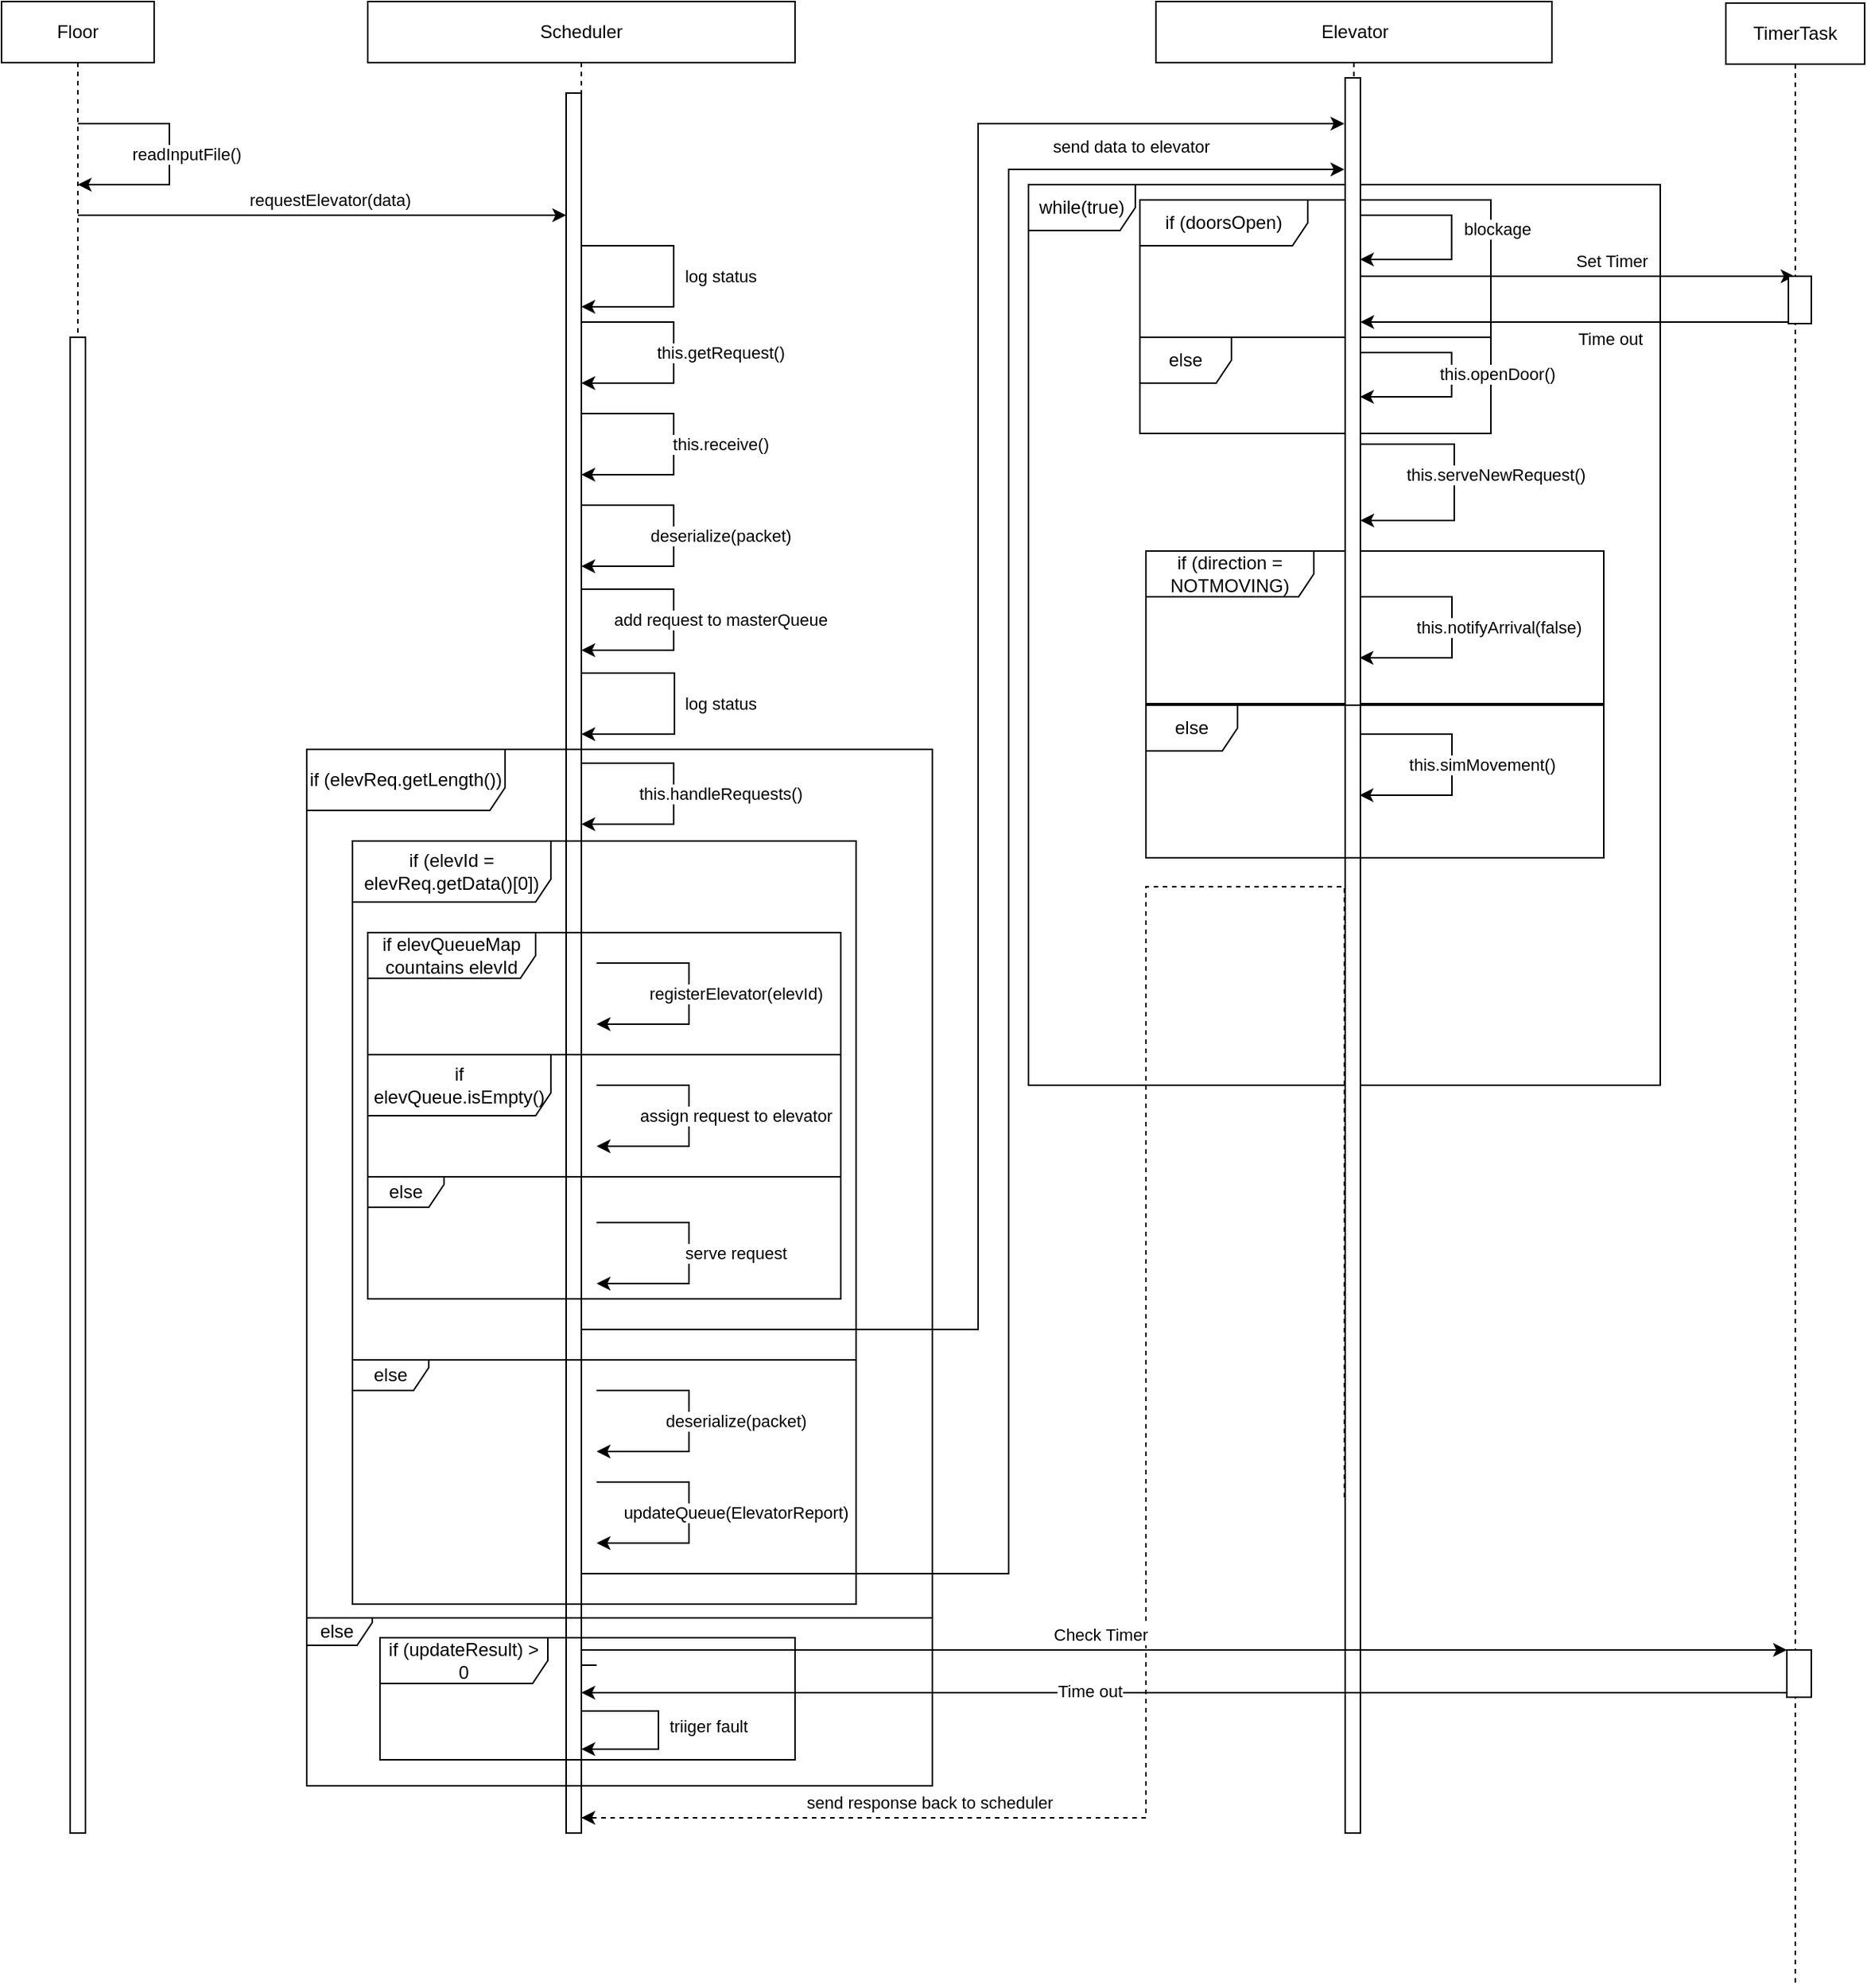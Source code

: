 <mxfile version="17.2.4" type="device"><diagram id="glhVobEu_AhFE7lt4nzv" name="Sequence"><mxGraphModel dx="1261" dy="707" grid="1" gridSize="10" guides="1" tooltips="1" connect="1" arrows="1" fold="1" page="1" pageScale="1" pageWidth="1100" pageHeight="850" math="0" shadow="0"><root><mxCell id="0"/><mxCell id="1" parent="0"/><mxCell id="Rs32E3RFFZJ_UyLptljR-38" value="while(true)" style="shape=umlFrame;whiteSpace=wrap;html=1;width=70;height=30;" parent="1" vertex="1"><mxGeometry x="863" y="160" width="414" height="590" as="geometry"/></mxCell><mxCell id="9pSTKJTpzrtBxzHflIN7-1" value="Floor" style="shape=umlLifeline;perimeter=lifelinePerimeter;whiteSpace=wrap;html=1;container=1;collapsible=0;recursiveResize=0;outlineConnect=0;" parent="1" vertex="1"><mxGeometry x="190" y="40" width="100" height="810" as="geometry"/></mxCell><mxCell id="9pSTKJTpzrtBxzHflIN7-2" value="Scheduler" style="shape=umlLifeline;perimeter=lifelinePerimeter;whiteSpace=wrap;html=1;container=1;collapsible=0;recursiveResize=0;outlineConnect=0;fontStyle=0" parent="1" vertex="1"><mxGeometry x="430" y="40" width="280" height="1200" as="geometry"/></mxCell><mxCell id="9pSTKJTpzrtBxzHflIN7-41" value="" style="html=1;points=[];perimeter=orthogonalPerimeter;" parent="9pSTKJTpzrtBxzHflIN7-2" vertex="1"><mxGeometry x="130" y="60" width="10" height="1140" as="geometry"/></mxCell><mxCell id="Rs32E3RFFZJ_UyLptljR-9" value="" style="endArrow=classic;html=1;rounded=0;edgeStyle=orthogonalEdgeStyle;" parent="9pSTKJTpzrtBxzHflIN7-2" edge="1"><mxGeometry width="50" height="50" relative="1" as="geometry"><mxPoint x="140" y="270" as="sourcePoint"/><mxPoint x="140" y="310" as="targetPoint"/><Array as="points"><mxPoint x="200.5" y="270"/><mxPoint x="200.5" y="310"/></Array></mxGeometry></mxCell><mxCell id="Rs32E3RFFZJ_UyLptljR-10" value="this.receive()" style="edgeLabel;html=1;align=center;verticalAlign=middle;resizable=0;points=[];" parent="Rs32E3RFFZJ_UyLptljR-9" vertex="1" connectable="0"><mxGeometry x="-0.261" y="1" relative="1" as="geometry"><mxPoint x="31" y="21" as="offset"/></mxGeometry></mxCell><mxCell id="Rs32E3RFFZJ_UyLptljR-11" value="" style="endArrow=classic;html=1;rounded=0;edgeStyle=orthogonalEdgeStyle;" parent="9pSTKJTpzrtBxzHflIN7-2" edge="1"><mxGeometry width="50" height="50" relative="1" as="geometry"><mxPoint x="140" y="330" as="sourcePoint"/><mxPoint x="140" y="370" as="targetPoint"/><Array as="points"><mxPoint x="200.5" y="330"/><mxPoint x="200.5" y="370"/></Array></mxGeometry></mxCell><mxCell id="Rs32E3RFFZJ_UyLptljR-12" value="deserialize(packet)" style="edgeLabel;html=1;align=center;verticalAlign=middle;resizable=0;points=[];" parent="Rs32E3RFFZJ_UyLptljR-11" vertex="1" connectable="0"><mxGeometry x="-0.261" y="1" relative="1" as="geometry"><mxPoint x="31" y="21" as="offset"/></mxGeometry></mxCell><mxCell id="Rs32E3RFFZJ_UyLptljR-13" value="" style="endArrow=classic;html=1;rounded=0;edgeStyle=orthogonalEdgeStyle;" parent="9pSTKJTpzrtBxzHflIN7-2" edge="1"><mxGeometry width="50" height="50" relative="1" as="geometry"><mxPoint x="140" y="385" as="sourcePoint"/><mxPoint x="140" y="425" as="targetPoint"/><Array as="points"><mxPoint x="200.5" y="385"/><mxPoint x="200.5" y="425"/></Array></mxGeometry></mxCell><mxCell id="Rs32E3RFFZJ_UyLptljR-14" value="add request to masterQueue" style="edgeLabel;html=1;align=center;verticalAlign=middle;resizable=0;points=[];" parent="Rs32E3RFFZJ_UyLptljR-13" vertex="1" connectable="0"><mxGeometry x="-0.261" y="1" relative="1" as="geometry"><mxPoint x="31" y="21" as="offset"/></mxGeometry></mxCell><mxCell id="Rs32E3RFFZJ_UyLptljR-5" value="" style="endArrow=classic;html=1;rounded=0;edgeStyle=orthogonalEdgeStyle;" parent="9pSTKJTpzrtBxzHflIN7-2" edge="1"><mxGeometry width="50" height="50" relative="1" as="geometry"><mxPoint x="140" y="440" as="sourcePoint"/><mxPoint x="140" y="480" as="targetPoint"/><Array as="points"><mxPoint x="201" y="440"/><mxPoint x="201" y="480"/></Array></mxGeometry></mxCell><mxCell id="Rs32E3RFFZJ_UyLptljR-6" value="log status" style="edgeLabel;html=1;align=center;verticalAlign=middle;resizable=0;points=[];" parent="Rs32E3RFFZJ_UyLptljR-5" vertex="1" connectable="0"><mxGeometry x="-0.261" y="1" relative="1" as="geometry"><mxPoint x="31" y="21" as="offset"/></mxGeometry></mxCell><mxCell id="Rs32E3RFFZJ_UyLptljR-7" value="" style="endArrow=classic;html=1;rounded=0;edgeStyle=orthogonalEdgeStyle;" parent="9pSTKJTpzrtBxzHflIN7-2" edge="1"><mxGeometry width="50" height="50" relative="1" as="geometry"><mxPoint x="140" y="499" as="sourcePoint"/><mxPoint x="140" y="539" as="targetPoint"/><Array as="points"><mxPoint x="200.5" y="499"/><mxPoint x="200.5" y="539"/></Array></mxGeometry></mxCell><mxCell id="Rs32E3RFFZJ_UyLptljR-8" value="this.handleRequests()" style="edgeLabel;html=1;align=center;verticalAlign=middle;resizable=0;points=[];" parent="Rs32E3RFFZJ_UyLptljR-7" vertex="1" connectable="0"><mxGeometry x="-0.261" y="1" relative="1" as="geometry"><mxPoint x="31" y="21" as="offset"/></mxGeometry></mxCell><mxCell id="9pSTKJTpzrtBxzHflIN7-3" value="Elevator" style="shape=umlLifeline;perimeter=lifelinePerimeter;whiteSpace=wrap;html=1;container=1;collapsible=0;recursiveResize=0;outlineConnect=0;" parent="1" vertex="1"><mxGeometry x="946.5" y="40" width="259.5" height="1120" as="geometry"/></mxCell><mxCell id="Rs32E3RFFZJ_UyLptljR-39" value="if (doorsOpen)" style="shape=umlFrame;whiteSpace=wrap;html=1;width=110;height=30;" parent="9pSTKJTpzrtBxzHflIN7-3" vertex="1"><mxGeometry x="-10.5" y="130" width="230" height="90" as="geometry"/></mxCell><mxCell id="o2BFH4l-zUWdvhifVAIm-6" value="else" style="shape=umlFrame;whiteSpace=wrap;html=1;width=60;height=30;" parent="9pSTKJTpzrtBxzHflIN7-3" vertex="1"><mxGeometry x="-10.5" y="220" width="230" height="63" as="geometry"/></mxCell><mxCell id="o2BFH4l-zUWdvhifVAIm-16" value="" style="endArrow=classic;html=1;rounded=0;" parent="9pSTKJTpzrtBxzHflIN7-3" edge="1" target="o2BFH4l-zUWdvhifVAIm-1"><mxGeometry width="50" height="50" relative="1" as="geometry"><mxPoint x="153.5" y="180" as="sourcePoint"/><mxPoint x="273.5" y="180" as="targetPoint"/><Array as="points"><mxPoint x="133.5" y="180"/><mxPoint x="223.5" y="180"/></Array></mxGeometry></mxCell><mxCell id="o2BFH4l-zUWdvhifVAIm-17" value="Set Timer" style="edgeLabel;html=1;align=center;verticalAlign=middle;resizable=0;points=[];" parent="o2BFH4l-zUWdvhifVAIm-16" vertex="1" connectable="0"><mxGeometry x="0.027" y="3" relative="1" as="geometry"><mxPoint x="28" y="-7" as="offset"/></mxGeometry></mxCell><mxCell id="9pSTKJTpzrtBxzHflIN7-5" value="" style="endArrow=classic;html=1;rounded=0;" parent="1" source="9pSTKJTpzrtBxzHflIN7-1" edge="1"><mxGeometry width="50" height="50" relative="1" as="geometry"><mxPoint x="580" y="420" as="sourcePoint"/><mxPoint x="560" y="180" as="targetPoint"/><Array as="points"><mxPoint x="390" y="180"/></Array></mxGeometry></mxCell><mxCell id="9pSTKJTpzrtBxzHflIN7-9" value="requestElevator(data)" style="edgeLabel;html=1;align=center;verticalAlign=middle;resizable=0;points=[];" parent="9pSTKJTpzrtBxzHflIN7-5" vertex="1" connectable="0"><mxGeometry x="0.027" y="3" relative="1" as="geometry"><mxPoint y="-7" as="offset"/></mxGeometry></mxCell><mxCell id="9pSTKJTpzrtBxzHflIN7-7" value="" style="endArrow=classic;html=1;rounded=0;edgeStyle=orthogonalEdgeStyle;" parent="1" source="9pSTKJTpzrtBxzHflIN7-1" target="9pSTKJTpzrtBxzHflIN7-1" edge="1"><mxGeometry width="50" height="50" relative="1" as="geometry"><mxPoint x="580" y="420" as="sourcePoint"/><mxPoint x="630" y="370" as="targetPoint"/><Array as="points"><mxPoint x="300" y="120"/><mxPoint x="300" y="160"/></Array></mxGeometry></mxCell><mxCell id="9pSTKJTpzrtBxzHflIN7-8" value="readInputFile()" style="edgeLabel;html=1;align=center;verticalAlign=middle;resizable=0;points=[];" parent="9pSTKJTpzrtBxzHflIN7-7" vertex="1" connectable="0"><mxGeometry x="-0.261" y="1" relative="1" as="geometry"><mxPoint x="12" y="21" as="offset"/></mxGeometry></mxCell><mxCell id="Rs32E3RFFZJ_UyLptljR-1" value="" style="endArrow=classic;html=1;rounded=0;edgeStyle=orthogonalEdgeStyle;" parent="1" edge="1"><mxGeometry width="50" height="50" relative="1" as="geometry"><mxPoint x="570" y="200" as="sourcePoint"/><mxPoint x="570" y="240" as="targetPoint"/><Array as="points"><mxPoint x="630.5" y="200"/><mxPoint x="630.5" y="240"/></Array></mxGeometry></mxCell><mxCell id="Rs32E3RFFZJ_UyLptljR-2" value="log status" style="edgeLabel;html=1;align=center;verticalAlign=middle;resizable=0;points=[];" parent="Rs32E3RFFZJ_UyLptljR-1" vertex="1" connectable="0"><mxGeometry x="-0.261" y="1" relative="1" as="geometry"><mxPoint x="31" y="21" as="offset"/></mxGeometry></mxCell><mxCell id="Rs32E3RFFZJ_UyLptljR-3" value="" style="endArrow=classic;html=1;rounded=0;edgeStyle=orthogonalEdgeStyle;" parent="1" edge="1"><mxGeometry width="50" height="50" relative="1" as="geometry"><mxPoint x="570" y="250" as="sourcePoint"/><mxPoint x="570" y="290" as="targetPoint"/><Array as="points"><mxPoint x="630.5" y="250"/><mxPoint x="630.5" y="290"/></Array></mxGeometry></mxCell><mxCell id="Rs32E3RFFZJ_UyLptljR-4" value="this.getRequest()" style="edgeLabel;html=1;align=center;verticalAlign=middle;resizable=0;points=[];" parent="Rs32E3RFFZJ_UyLptljR-3" vertex="1" connectable="0"><mxGeometry x="-0.261" y="1" relative="1" as="geometry"><mxPoint x="31" y="21" as="offset"/></mxGeometry></mxCell><mxCell id="Rs32E3RFFZJ_UyLptljR-16" value="if (elevId = elevReq.getData()[0])" style="shape=umlFrame;whiteSpace=wrap;html=1;width=130;height=40;" parent="1" vertex="1"><mxGeometry x="420" y="590" width="330" height="500" as="geometry"/></mxCell><mxCell id="Rs32E3RFFZJ_UyLptljR-17" value="if elevQueueMap countains elevId" style="shape=umlFrame;whiteSpace=wrap;html=1;width=110;height=30;" parent="1" vertex="1"><mxGeometry x="430" y="650" width="310" height="80" as="geometry"/></mxCell><mxCell id="Rs32E3RFFZJ_UyLptljR-18" value="" style="endArrow=classic;html=1;rounded=0;edgeStyle=orthogonalEdgeStyle;" parent="1" edge="1"><mxGeometry width="50" height="50" relative="1" as="geometry"><mxPoint x="580" y="670" as="sourcePoint"/><mxPoint x="580" y="710" as="targetPoint"/><Array as="points"><mxPoint x="640.5" y="670"/><mxPoint x="640.5" y="710"/></Array></mxGeometry></mxCell><mxCell id="Rs32E3RFFZJ_UyLptljR-19" value="registerElevator(elevId)" style="edgeLabel;html=1;align=center;verticalAlign=middle;resizable=0;points=[];" parent="Rs32E3RFFZJ_UyLptljR-18" vertex="1" connectable="0"><mxGeometry x="-0.261" y="1" relative="1" as="geometry"><mxPoint x="31" y="21" as="offset"/></mxGeometry></mxCell><mxCell id="Rs32E3RFFZJ_UyLptljR-20" value="if elevQueue.isEmpty()" style="shape=umlFrame;whiteSpace=wrap;html=1;width=120;height=40;" parent="1" vertex="1"><mxGeometry x="430" y="730" width="310" height="80" as="geometry"/></mxCell><mxCell id="Rs32E3RFFZJ_UyLptljR-21" value="" style="endArrow=classic;html=1;rounded=0;edgeStyle=orthogonalEdgeStyle;" parent="1" edge="1"><mxGeometry width="50" height="50" relative="1" as="geometry"><mxPoint x="580" y="750" as="sourcePoint"/><mxPoint x="580" y="790" as="targetPoint"/><Array as="points"><mxPoint x="640.5" y="750"/><mxPoint x="640.5" y="790"/></Array></mxGeometry></mxCell><mxCell id="Rs32E3RFFZJ_UyLptljR-22" value="assign request to elevator" style="edgeLabel;html=1;align=center;verticalAlign=middle;resizable=0;points=[];" parent="Rs32E3RFFZJ_UyLptljR-21" vertex="1" connectable="0"><mxGeometry x="-0.261" y="1" relative="1" as="geometry"><mxPoint x="31" y="21" as="offset"/></mxGeometry></mxCell><mxCell id="Rs32E3RFFZJ_UyLptljR-23" value="else" style="shape=umlFrame;whiteSpace=wrap;html=1;width=50;height=20;" parent="1" vertex="1"><mxGeometry x="430" y="810" width="310" height="80" as="geometry"/></mxCell><mxCell id="Rs32E3RFFZJ_UyLptljR-24" value="" style="endArrow=classic;html=1;rounded=0;edgeStyle=orthogonalEdgeStyle;" parent="1" edge="1"><mxGeometry width="50" height="50" relative="1" as="geometry"><mxPoint x="580" y="840" as="sourcePoint"/><mxPoint x="580" y="880" as="targetPoint"/><Array as="points"><mxPoint x="640.5" y="840"/><mxPoint x="640.5" y="880"/></Array></mxGeometry></mxCell><mxCell id="Rs32E3RFFZJ_UyLptljR-25" value="serve request" style="edgeLabel;html=1;align=center;verticalAlign=middle;resizable=0;points=[];" parent="Rs32E3RFFZJ_UyLptljR-24" vertex="1" connectable="0"><mxGeometry x="-0.261" y="1" relative="1" as="geometry"><mxPoint x="31" y="21" as="offset"/></mxGeometry></mxCell><mxCell id="Rs32E3RFFZJ_UyLptljR-26" value="" style="endArrow=classic;html=1;rounded=0;edgeStyle=orthogonalEdgeStyle;" parent="1" edge="1" source="9pSTKJTpzrtBxzHflIN7-2"><mxGeometry width="50" height="50" relative="1" as="geometry"><mxPoint x="860" y="910" as="sourcePoint"/><mxPoint x="1070" y="120" as="targetPoint"/><Array as="points"><mxPoint x="830" y="910"/><mxPoint x="830" y="120"/></Array></mxGeometry></mxCell><mxCell id="Rs32E3RFFZJ_UyLptljR-27" value="send data to elevator" style="edgeLabel;html=1;align=center;verticalAlign=middle;resizable=0;points=[];" parent="Rs32E3RFFZJ_UyLptljR-26" vertex="1" connectable="0"><mxGeometry x="0.027" y="3" relative="1" as="geometry"><mxPoint x="103" y="-373" as="offset"/></mxGeometry></mxCell><mxCell id="Rs32E3RFFZJ_UyLptljR-28" value="else" style="shape=umlFrame;whiteSpace=wrap;html=1;width=50;height=20;" parent="1" vertex="1"><mxGeometry x="420" y="930" width="330" height="160" as="geometry"/></mxCell><mxCell id="Rs32E3RFFZJ_UyLptljR-29" value="" style="endArrow=classic;html=1;rounded=0;edgeStyle=orthogonalEdgeStyle;" parent="1" edge="1"><mxGeometry width="50" height="50" relative="1" as="geometry"><mxPoint x="580" y="950" as="sourcePoint"/><mxPoint x="580" y="990" as="targetPoint"/><Array as="points"><mxPoint x="640.5" y="950"/><mxPoint x="640.5" y="990"/></Array></mxGeometry></mxCell><mxCell id="Rs32E3RFFZJ_UyLptljR-30" value="deserialize(packet)" style="edgeLabel;html=1;align=center;verticalAlign=middle;resizable=0;points=[];" parent="Rs32E3RFFZJ_UyLptljR-29" vertex="1" connectable="0"><mxGeometry x="-0.261" y="1" relative="1" as="geometry"><mxPoint x="31" y="21" as="offset"/></mxGeometry></mxCell><mxCell id="Rs32E3RFFZJ_UyLptljR-33" value="" style="endArrow=classic;html=1;rounded=0;edgeStyle=orthogonalEdgeStyle;startArrow=none;" parent="1" edge="1" target="9pSTKJTpzrtBxzHflIN7-3" source="9pSTKJTpzrtBxzHflIN7-43"><mxGeometry width="50" height="50" relative="1" as="geometry"><mxPoint x="790" y="1070" as="sourcePoint"/><mxPoint x="1010" y="140" as="targetPoint"/><Array as="points"><mxPoint x="970" y="140"/><mxPoint x="970" y="140"/></Array></mxGeometry></mxCell><mxCell id="Rs32E3RFFZJ_UyLptljR-35" value="" style="endArrow=classic;html=1;rounded=0;edgeStyle=orthogonalEdgeStyle;" parent="1" edge="1"><mxGeometry width="50" height="50" relative="1" as="geometry"><mxPoint x="580" y="1010" as="sourcePoint"/><mxPoint x="580" y="1050" as="targetPoint"/><Array as="points"><mxPoint x="640.5" y="1010"/><mxPoint x="640.5" y="1050"/></Array></mxGeometry></mxCell><mxCell id="Rs32E3RFFZJ_UyLptljR-36" value="updateQueue(ElevatorReport)" style="edgeLabel;html=1;align=center;verticalAlign=middle;resizable=0;points=[];" parent="Rs32E3RFFZJ_UyLptljR-35" vertex="1" connectable="0"><mxGeometry x="-0.261" y="1" relative="1" as="geometry"><mxPoint x="31" y="21" as="offset"/></mxGeometry></mxCell><mxCell id="Rs32E3RFFZJ_UyLptljR-44" value="" style="endArrow=classic;html=1;rounded=0;edgeStyle=orthogonalEdgeStyle;dashed=1;" parent="1" target="9pSTKJTpzrtBxzHflIN7-2" edge="1"><mxGeometry width="50" height="50" relative="1" as="geometry"><mxPoint x="1070" y="1020" as="sourcePoint"/><mxPoint x="909.5" y="1110" as="targetPoint"/><Array as="points"><mxPoint x="1070" y="620"/><mxPoint x="940" y="620"/><mxPoint x="940" y="1230"/></Array></mxGeometry></mxCell><mxCell id="Rs32E3RFFZJ_UyLptljR-45" value="send response back to scheduler" style="edgeLabel;html=1;align=center;verticalAlign=middle;resizable=0;points=[];" parent="Rs32E3RFFZJ_UyLptljR-44" vertex="1" connectable="0"><mxGeometry x="0.736" y="-4" relative="1" as="geometry"><mxPoint x="28" y="-6" as="offset"/></mxGeometry></mxCell><mxCell id="Rs32E3RFFZJ_UyLptljR-46" value="if (direction = NOTMOVING)" style="shape=umlFrame;whiteSpace=wrap;html=1;width=110;height=30;" parent="1" vertex="1"><mxGeometry x="940" y="400" width="300" height="100" as="geometry"/></mxCell><mxCell id="Rs32E3RFFZJ_UyLptljR-47" value="" style="endArrow=classic;html=1;rounded=0;edgeStyle=orthogonalEdgeStyle;" parent="1" edge="1"><mxGeometry width="50" height="50" relative="1" as="geometry"><mxPoint x="1080.0" y="430" as="sourcePoint"/><mxPoint x="1080.0" y="470" as="targetPoint"/><Array as="points"><mxPoint x="1140.5" y="430"/><mxPoint x="1140.5" y="470"/></Array></mxGeometry></mxCell><mxCell id="Rs32E3RFFZJ_UyLptljR-48" value="this.notifyArrival(false)" style="edgeLabel;html=1;align=center;verticalAlign=middle;resizable=0;points=[];" parent="Rs32E3RFFZJ_UyLptljR-47" vertex="1" connectable="0"><mxGeometry x="-0.261" y="1" relative="1" as="geometry"><mxPoint x="31" y="21" as="offset"/></mxGeometry></mxCell><mxCell id="Rs32E3RFFZJ_UyLptljR-50" value="" style="endArrow=classic;html=1;rounded=0;edgeStyle=orthogonalEdgeStyle;" parent="1" edge="1"><mxGeometry width="50" height="50" relative="1" as="geometry"><mxPoint x="1080" y="520" as="sourcePoint"/><mxPoint x="1080" y="560" as="targetPoint"/><Array as="points"><mxPoint x="1140.5" y="520"/><mxPoint x="1140.5" y="560"/></Array></mxGeometry></mxCell><mxCell id="Rs32E3RFFZJ_UyLptljR-51" value="this.simMovement()" style="edgeLabel;html=1;align=center;verticalAlign=middle;resizable=0;points=[];" parent="Rs32E3RFFZJ_UyLptljR-50" vertex="1" connectable="0"><mxGeometry x="-0.261" y="1" relative="1" as="geometry"><mxPoint x="20" y="21" as="offset"/></mxGeometry></mxCell><mxCell id="o2BFH4l-zUWdvhifVAIm-1" value="TimerTask" style="shape=umlLifeline;perimeter=lifelinePerimeter;whiteSpace=wrap;html=1;container=1;collapsible=0;recursiveResize=0;outlineConnect=0;" parent="1" vertex="1"><mxGeometry x="1320" y="41" width="91" height="1299" as="geometry"/></mxCell><mxCell id="o2BFH4l-zUWdvhifVAIm-2" value="" style="html=1;points=[];perimeter=orthogonalPerimeter;" parent="o2BFH4l-zUWdvhifVAIm-1" vertex="1"><mxGeometry x="41" y="179" width="15" height="31" as="geometry"/></mxCell><mxCell id="dxPxeeJN07ozqErXdWg--21" value="" style="html=1;points=[];perimeter=orthogonalPerimeter;" vertex="1" parent="o2BFH4l-zUWdvhifVAIm-1"><mxGeometry x="40" y="1079" width="16" height="31" as="geometry"/></mxCell><mxCell id="o2BFH4l-zUWdvhifVAIm-12" value="" style="endArrow=classic;html=1;rounded=0;edgeStyle=orthogonalEdgeStyle;" parent="1" edge="1"><mxGeometry width="50" height="50" relative="1" as="geometry"><mxPoint x="1080.0" y="180" as="sourcePoint"/><mxPoint x="1080.28" y="209" as="targetPoint"/><Array as="points"><mxPoint x="1140.28" y="180"/><mxPoint x="1140.28" y="209"/><mxPoint x="1080.28" y="209"/></Array></mxGeometry></mxCell><mxCell id="o2BFH4l-zUWdvhifVAIm-13" value="blockage" style="edgeLabel;html=1;align=center;verticalAlign=middle;resizable=0;points=[];" parent="o2BFH4l-zUWdvhifVAIm-12" vertex="1" connectable="0"><mxGeometry x="-0.261" y="1" relative="1" as="geometry"><mxPoint x="35" y="10" as="offset"/></mxGeometry></mxCell><mxCell id="o2BFH4l-zUWdvhifVAIm-14" value="" style="endArrow=classic;html=1;rounded=0;edgeStyle=orthogonalEdgeStyle;" parent="1" edge="1"><mxGeometry width="50" height="50" relative="1" as="geometry"><mxPoint x="1080.0" y="270" as="sourcePoint"/><mxPoint x="1080.28" y="299" as="targetPoint"/><Array as="points"><mxPoint x="1140.28" y="270"/><mxPoint x="1140.28" y="299"/><mxPoint x="1080.28" y="299"/></Array></mxGeometry></mxCell><mxCell id="o2BFH4l-zUWdvhifVAIm-15" value="this.openDoor()" style="edgeLabel;html=1;align=center;verticalAlign=middle;resizable=0;points=[];" parent="o2BFH4l-zUWdvhifVAIm-14" vertex="1" connectable="0"><mxGeometry x="-0.261" y="1" relative="1" as="geometry"><mxPoint x="35" y="15" as="offset"/></mxGeometry></mxCell><mxCell id="9pSTKJTpzrtBxzHflIN7-40" value="" style="html=1;points=[];perimeter=orthogonalPerimeter;" parent="1" vertex="1"><mxGeometry x="235" y="260" width="10" height="980" as="geometry"/></mxCell><mxCell id="Rs32E3RFFZJ_UyLptljR-42" value="" style="endArrow=classic;html=1;rounded=0;edgeStyle=orthogonalEdgeStyle;" parent="1" edge="1"><mxGeometry width="50" height="50" relative="1" as="geometry"><mxPoint x="1080.5" y="340" as="sourcePoint"/><mxPoint x="1080.5" y="380" as="targetPoint"/><Array as="points"><mxPoint x="1081" y="330"/><mxPoint x="1142" y="330"/><mxPoint x="1142" y="380"/></Array></mxGeometry></mxCell><mxCell id="Rs32E3RFFZJ_UyLptljR-43" value="this.serveNewRequest()" style="edgeLabel;html=1;align=center;verticalAlign=middle;resizable=0;points=[];" parent="Rs32E3RFFZJ_UyLptljR-42" vertex="1" connectable="0"><mxGeometry x="-0.261" y="1" relative="1" as="geometry"><mxPoint x="31" y="21" as="offset"/></mxGeometry></mxCell><mxCell id="9pSTKJTpzrtBxzHflIN7-43" value="" style="html=1;points=[];perimeter=orthogonalPerimeter;" parent="1" vertex="1"><mxGeometry x="1070.5" y="90" width="10" height="1150" as="geometry"/></mxCell><mxCell id="dxPxeeJN07ozqErXdWg--9" value="" style="endArrow=classic;html=1;rounded=0;edgeStyle=orthogonalEdgeStyle;endFill=1;" edge="1" parent="1" source="9pSTKJTpzrtBxzHflIN7-2"><mxGeometry width="50" height="50" relative="1" as="geometry"><mxPoint x="569.389" y="1070" as="sourcePoint"/><mxPoint x="1070" y="150" as="targetPoint"/><Array as="points"><mxPoint x="850" y="1070"/><mxPoint x="850" y="150"/></Array></mxGeometry></mxCell><mxCell id="Rs32E3RFFZJ_UyLptljR-49" value="else" style="shape=umlFrame;whiteSpace=wrap;html=1;width=60;height=30;" parent="1" vertex="1"><mxGeometry x="940" y="501" width="300" height="100" as="geometry"/></mxCell><mxCell id="dxPxeeJN07ozqErXdWg--19" style="edgeStyle=orthogonalEdgeStyle;rounded=0;orthogonalLoop=1;jettySize=auto;html=1;endArrow=classic;endFill=1;" edge="1" parent="1" source="o2BFH4l-zUWdvhifVAIm-2" target="9pSTKJTpzrtBxzHflIN7-43"><mxGeometry relative="1" as="geometry"><mxPoint x="1240" y="250" as="targetPoint"/><Array as="points"><mxPoint x="1140" y="250"/><mxPoint x="1140" y="250"/></Array></mxGeometry></mxCell><mxCell id="dxPxeeJN07ozqErXdWg--20" value="Time out" style="edgeLabel;html=1;align=center;verticalAlign=middle;resizable=0;points=[];" vertex="1" connectable="0" parent="1"><mxGeometry x="1243.667" y="261" as="geometry"/></mxCell><mxCell id="dxPxeeJN07ozqErXdWg--25" style="edgeStyle=orthogonalEdgeStyle;rounded=0;orthogonalLoop=1;jettySize=auto;html=1;endArrow=none;endFill=0;startArrow=classic;startFill=1;" edge="1" parent="1" source="dxPxeeJN07ozqErXdWg--21"><mxGeometry relative="1" as="geometry"><mxPoint x="580" y="1130" as="targetPoint"/><Array as="points"><mxPoint x="570" y="1120"/><mxPoint x="570" y="1130"/></Array></mxGeometry></mxCell><mxCell id="dxPxeeJN07ozqErXdWg--28" value="Check Timer" style="edgeLabel;html=1;align=center;verticalAlign=middle;resizable=0;points=[];" vertex="1" connectable="0" parent="1"><mxGeometry x="910" y="1110.004" as="geometry"/></mxCell><mxCell id="dxPxeeJN07ozqErXdWg--29" style="edgeStyle=orthogonalEdgeStyle;rounded=0;orthogonalLoop=1;jettySize=auto;html=1;startArrow=none;startFill=0;endArrow=classic;endFill=1;" edge="1" parent="1"><mxGeometry relative="1" as="geometry"><mxPoint x="570" y="1148" as="targetPoint"/><mxPoint x="1360" y="1148" as="sourcePoint"/><Array as="points"><mxPoint x="581" y="1148"/></Array></mxGeometry></mxCell><mxCell id="dxPxeeJN07ozqErXdWg--22" value="if (updateResult) &amp;gt; 0" style="shape=umlFrame;whiteSpace=wrap;html=1;width=110;height=30;" vertex="1" parent="1"><mxGeometry x="438" y="1112" width="272" height="80" as="geometry"/></mxCell><mxCell id="dxPxeeJN07ozqErXdWg--30" value="Time out" style="edgeLabel;html=1;align=center;verticalAlign=middle;resizable=0;points=[];" vertex="1" connectable="0" parent="1"><mxGeometry x="920" y="1100.004" as="geometry"><mxPoint x="-17" y="47" as="offset"/></mxGeometry></mxCell><mxCell id="dxPxeeJN07ozqErXdWg--26" value="if (elevReq.getLength())" style="shape=umlFrame;whiteSpace=wrap;html=1;width=130;height=40;" vertex="1" parent="1"><mxGeometry x="390" y="530" width="410" height="569" as="geometry"/></mxCell><mxCell id="dxPxeeJN07ozqErXdWg--32" value="else&amp;nbsp;" style="shape=umlFrame;whiteSpace=wrap;html=1;width=43;height=18;" vertex="1" parent="1"><mxGeometry x="390" y="1099" width="410" height="110" as="geometry"/></mxCell><mxCell id="dxPxeeJN07ozqErXdWg--33" value="" style="endArrow=classic;html=1;rounded=0;edgeStyle=orthogonalEdgeStyle;" edge="1" parent="1"><mxGeometry width="50" height="50" relative="1" as="geometry"><mxPoint x="570" y="1160" as="sourcePoint"/><mxPoint x="570" y="1185" as="targetPoint"/><Array as="points"><mxPoint x="620.5" y="1160"/><mxPoint x="620.5" y="1185"/></Array></mxGeometry></mxCell><mxCell id="dxPxeeJN07ozqErXdWg--34" value="triiger fault" style="edgeLabel;html=1;align=center;verticalAlign=middle;resizable=0;points=[];" vertex="1" connectable="0" parent="dxPxeeJN07ozqErXdWg--33"><mxGeometry x="-0.261" y="1" relative="1" as="geometry"><mxPoint x="36" y="11" as="offset"/></mxGeometry></mxCell></root></mxGraphModel></diagram></mxfile>